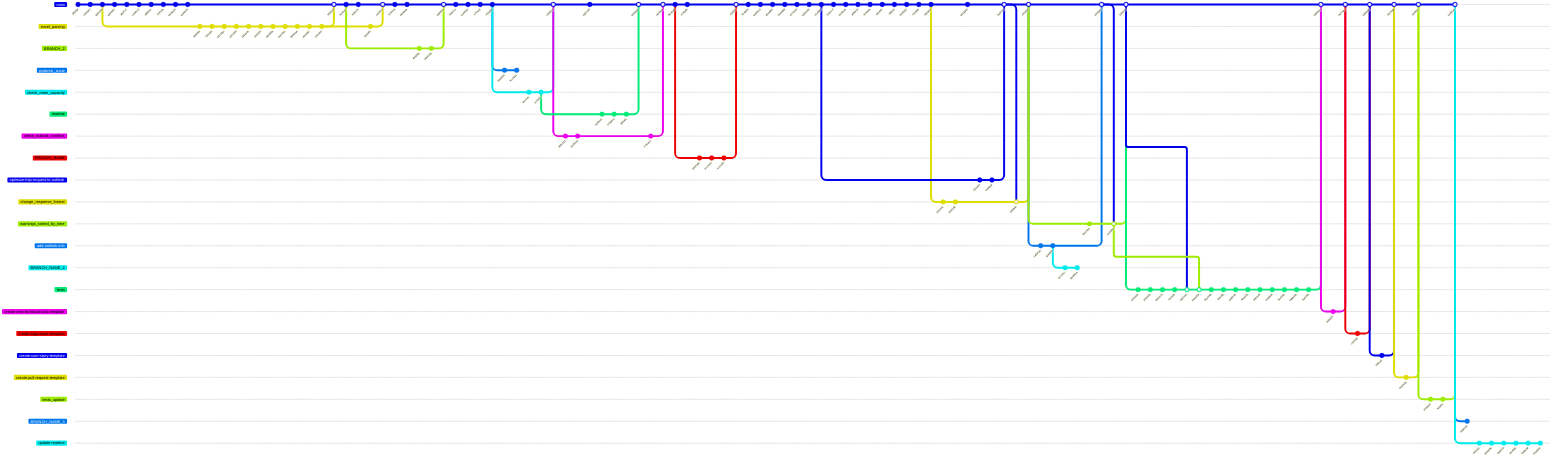 gitGraph
    commit id:"2f5b5df"
    commit id:"cd91de2"
    commit id:"883e369"
    branch excel_parsing
    checkout main
    commit id:"aa0e661"
    commit id:"ab9f7c7"
    commit id:"ce28123"
    commit id:"adbbf51"
    commit id:"1197f2b"
    commit id:"8e6ba24"
    commit id:"aead224"
    checkout excel_parsing
    commit id:"39b05f5"
    commit id:"75fe106"
    commit id:"b0770d1"
    commit id:"a071d4d"
    commit id:"2553acb"
    commit id:"e6fe229"
    commit id:"6d2550b"
    commit id:"b267401"
    commit id:"830bea6"
    commit id:"40cb0d7"
    commit id:"c93cd10"
    checkout main
    merge excel_parsing id:"9f95c30"
    commit id:"9fc61e7"
    branch BRANCH_2
    checkout main
    commit id:"b307efc"
    checkout excel_parsing
    commit id:"3a65e5f"
    checkout main
    merge excel_parsing id:"ce925c2"
    commit id:"f37b37d"
    commit id:"68296eb"
    checkout BRANCH_2
    commit id:"45fd35a"
    commit id:"b4e62d4"
    checkout main
    merge BRANCH_2 id:"adebbca"
    commit id:"72687c1"
    commit id:"eee06a5"
    commit id:"c7f7a39"
    commit id:"3f3a999"
    branch pydantic_issue
    commit id:"3de5d65"
    commit id:"91c7b61"
    checkout main
    branch check_room_capacity
    commit id:"4ee7efe"
    commit id:"1c36221"
    branch readme
    checkout main
    merge check_room_capacity id:"c40d316"
    branch check_outlook_conflicts
    commit id:"db3e323"
    commit id:"6a7b4ed"
    checkout main
    commit id:"da01c40"
    checkout readme
    commit id:"6a30ee1"
    commit id:"e7d04c0"
    commit id:"4f8fe8a"
    checkout main
    merge readme id:"b96be55"
    checkout check_outlook_conflicts
    commit id:"77424c2"
    checkout main
    merge check_outlook_conflicts id:"c8104da"
    commit id:"86c43d0"
    branch BRANCH_NAME
    checkout main
    commit id:"e7afad5"
    checkout BRANCH_NAME
    commit id:"b5679bb"
    commit id:"07c7987"
    commit id:"ec7c185"
    checkout main
    merge BRANCH_NAME id:"c52fb5c"
    commit id:"f3cbb95"
    commit id:"ba50e13"
    commit id:"a5aa8b5"
    commit id:"8cebd9d"
    commit id:"9771560"
    commit id:"b55e385"
    commit id:"e1c588d"
    branch optimize-http-request-to-outlook
    checkout main
    commit id:"31b1cc7"
    commit id:"3224eeb"
    commit id:"adfa936"
    commit id:"4e434fa"
    commit id:"6d148fc"
    commit id:"8fffd33"
    commit id:"9c65992"
    commit id:"70338f5"
    commit id:"0fb2e93"
    branch change_response_format
    commit id:"153c641"
    commit id:"c435155"
    checkout main
    commit id:"8923543"
    checkout optimize-http-request-to-outlook
    commit id:"11164c3"
    commit id:"fe6abab"
    checkout main
    merge optimize-http-request-to-outlook id:"2a42c56"
    checkout change_response_format
    merge main id:"1df38d6"
    checkout main
    merge change_response_format id:"297af62"
    branch warnings_sorted_by_time
    checkout main
    branch add-outlook-info
    commit id:"14987da"
    commit id:"d2a8358"
    branch BRANCH_NAME_2
    commit id:"3c73731"
    commit id:"db44b34"
    checkout warnings_sorted_by_time
    commit id:"0ea73b4"
    checkout main
    merge add-outlook-info id:"67b4864"
    checkout warnings_sorted_by_time
    merge main id:"ce153b1"
    checkout main
    merge warnings_sorted_by_time id:"2ab5e0c"
    branch tests
    commit id:"e079d19"
    commit id:"3755010"
    commit id:"8059176"
    checkout tests
    commit id:"7612af5"
    merge main id:"3847c51"
    merge warnings_sorted_by_time id:"beb0394"
    commit id:"38a7948"
    commit id:"df3e4fb"
    commit id:"eeb0c96"
    commit id:"6f6e978"
    commit id:"b862e8f"
    commit id:"caada8d"
    commit id:"01e2f96"
    commit id:"0abbe60"
    commit id:"2af3758"
    checkout main
    merge tests id:"5090e9e"
    branch create-new-technical-task-template
    commit id:"1a50079"
    checkout main
    merge create-new-technical-task-template id:"6b7c4e1"
    branch create-bug-report-template
    commit id:"c527fd8"
    checkout main
    merge create-bug-report-template id:"63be9d1"
    branch create-user-story-template
    commit id:"70dfcc8"
    checkout main
    merge create-user-story-template id:"7427b0d"
    branch create-pull-request-template
    commit id:"bae3aa0"
    checkout main
    merge create-pull-request-template id:"6246fe1"
    branch tests_update
    commit id:"97d3607"
    commit id:"465effc"
    checkout main
    merge tests_update id:"5e00141"
    branch BRANCH_NAME_3
    commit id:"49d6c96"
    checkout main
    branch update-readme
    commit id:"45f11b4"
    commit id:"356b28b"
    commit id:"0a8923f"
    commit id:"1b18bf4"
    commit id:"78d8c8d"
    commit id:"67bd043"